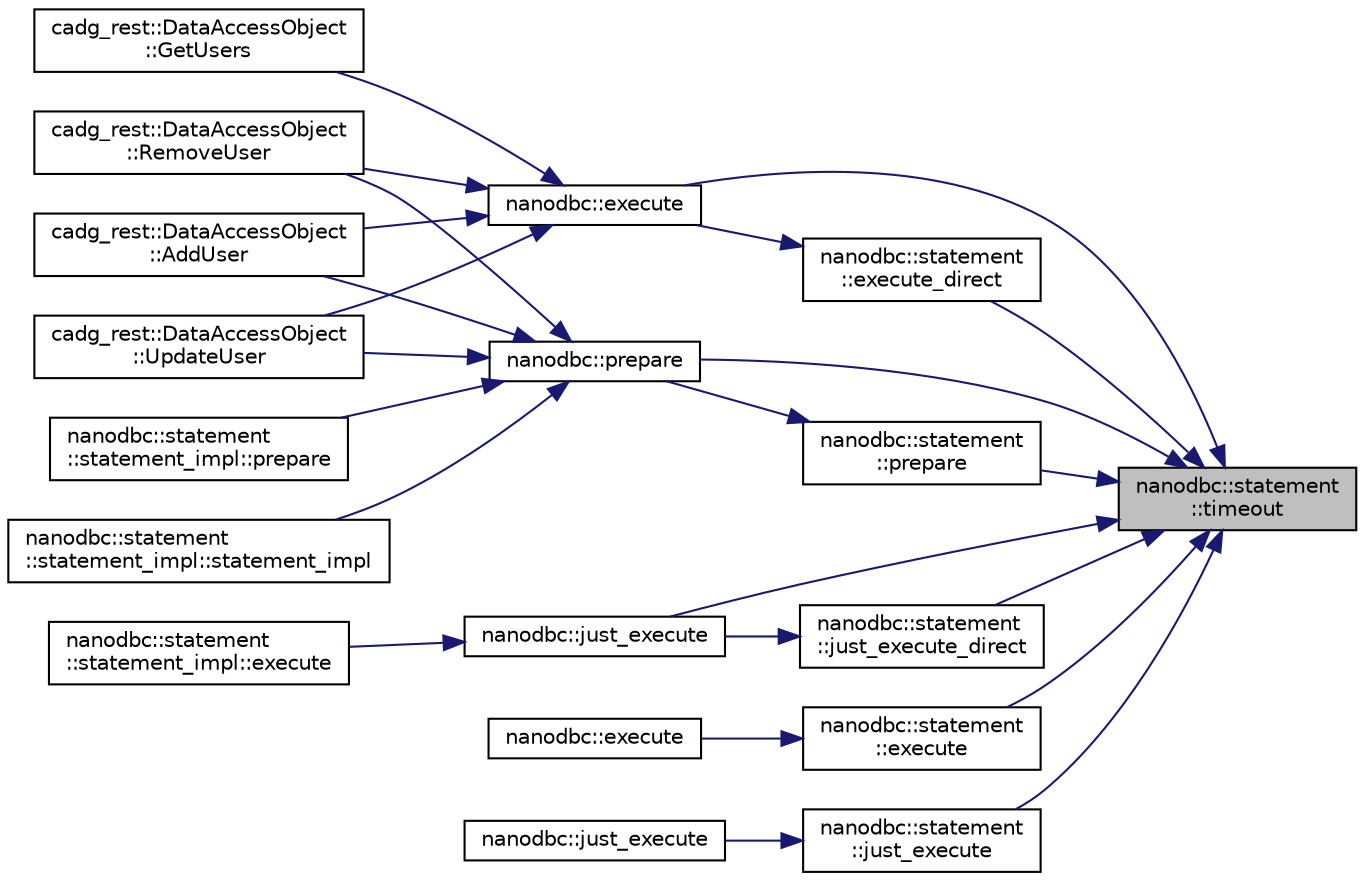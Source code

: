 digraph "nanodbc::statement::timeout"
{
 // LATEX_PDF_SIZE
  edge [fontname="Helvetica",fontsize="10",labelfontname="Helvetica",labelfontsize="10"];
  node [fontname="Helvetica",fontsize="10",shape=record];
  rankdir="RL";
  Node109 [label="nanodbc::statement\l::timeout",height=0.2,width=0.4,color="black", fillcolor="grey75", style="filled", fontcolor="black",tooltip="Sets the number in seconds before query timeout. Default is 0 indicating no timeout."];
  Node109 -> Node110 [dir="back",color="midnightblue",fontsize="10",style="solid",fontname="Helvetica"];
  Node110 [label="nanodbc::execute",height=0.2,width=0.4,color="black", fillcolor="white", style="filled",URL="$group__mainf.html#ga5cbac617a3964611bd16a2fc6f991b83",tooltip="Immediately opens, prepares, and executes the given query directly on the given connection."];
  Node110 -> Node111 [dir="back",color="midnightblue",fontsize="10",style="solid",fontname="Helvetica"];
  Node111 [label="cadg_rest::DataAccessObject\l::GetUsers",height=0.2,width=0.4,color="black", fillcolor="white", style="filled",URL="$classcadg__rest_1_1_data_access_object.html#a52d1c1333fc65e6a3a6276d044296ca0",tooltip="Returns all users."];
  Node110 -> Node112 [dir="back",color="midnightblue",fontsize="10",style="solid",fontname="Helvetica"];
  Node112 [label="cadg_rest::DataAccessObject\l::RemoveUser",height=0.2,width=0.4,color="black", fillcolor="white", style="filled",URL="$classcadg__rest_1_1_data_access_object.html#a049df84fde79be3547fe363be40850e4",tooltip="Removes a user by the provided id."];
  Node110 -> Node113 [dir="back",color="midnightblue",fontsize="10",style="solid",fontname="Helvetica"];
  Node113 [label="cadg_rest::DataAccessObject\l::AddUser",height=0.2,width=0.4,color="black", fillcolor="white", style="filled",URL="$classcadg__rest_1_1_data_access_object.html#a6d80c563e1cd526791fa69f32cd1d896",tooltip="Adds a new user."];
  Node110 -> Node114 [dir="back",color="midnightblue",fontsize="10",style="solid",fontname="Helvetica"];
  Node114 [label="cadg_rest::DataAccessObject\l::UpdateUser",height=0.2,width=0.4,color="black", fillcolor="white", style="filled",URL="$classcadg__rest_1_1_data_access_object.html#af9a88b06de9cd2c7042c91be83e00872",tooltip="Updates a user."];
  Node109 -> Node115 [dir="back",color="midnightblue",fontsize="10",style="solid",fontname="Helvetica"];
  Node115 [label="nanodbc::just_execute",height=0.2,width=0.4,color="black", fillcolor="white", style="filled",URL="$group__mainf.html#gaee1775943fa1c5906cda9341851633c1",tooltip="Opens, prepares, and executes query directly without creating result object."];
  Node115 -> Node116 [dir="back",color="midnightblue",fontsize="10",style="solid",fontname="Helvetica"];
  Node116 [label="nanodbc::statement\l::statement_impl::execute",height=0.2,width=0.4,color="black", fillcolor="white", style="filled",URL="$classnanodbc_1_1statement_1_1statement__impl.html#ac0a71bdfc730c230ed63844063617297",tooltip=" "];
  Node109 -> Node117 [dir="back",color="midnightblue",fontsize="10",style="solid",fontname="Helvetica"];
  Node117 [label="nanodbc::prepare",height=0.2,width=0.4,color="black", fillcolor="white", style="filled",URL="$group__mainf.html#ga961a75629487f22ebc87d114c5699bc2",tooltip="Prepares the given statement to execute on it associated connection."];
  Node117 -> Node118 [dir="back",color="midnightblue",fontsize="10",style="solid",fontname="Helvetica"];
  Node118 [label="nanodbc::statement\l::statement_impl::statement_impl",height=0.2,width=0.4,color="black", fillcolor="white", style="filled",URL="$classnanodbc_1_1statement_1_1statement__impl.html#aeb976ed1c29dc5325bd00034033e0967",tooltip=" "];
  Node117 -> Node119 [dir="back",color="midnightblue",fontsize="10",style="solid",fontname="Helvetica"];
  Node119 [label="nanodbc::statement\l::statement_impl::prepare",height=0.2,width=0.4,color="black", fillcolor="white", style="filled",URL="$classnanodbc_1_1statement_1_1statement__impl.html#a7d93dd08169247d9c2462686b79dccd7",tooltip=" "];
  Node117 -> Node112 [dir="back",color="midnightblue",fontsize="10",style="solid",fontname="Helvetica"];
  Node117 -> Node113 [dir="back",color="midnightblue",fontsize="10",style="solid",fontname="Helvetica"];
  Node117 -> Node114 [dir="back",color="midnightblue",fontsize="10",style="solid",fontname="Helvetica"];
  Node109 -> Node120 [dir="back",color="midnightblue",fontsize="10",style="solid",fontname="Helvetica"];
  Node120 [label="nanodbc::statement\l::prepare",height=0.2,width=0.4,color="black", fillcolor="white", style="filled",URL="$classnanodbc_1_1statement.html#a63b56d30a303014ce8f80df5e5b67dca",tooltip="Opens and prepares the given statement to execute on the given connection."];
  Node120 -> Node117 [dir="back",color="midnightblue",fontsize="10",style="solid",fontname="Helvetica"];
  Node109 -> Node121 [dir="back",color="midnightblue",fontsize="10",style="solid",fontname="Helvetica"];
  Node121 [label="nanodbc::statement\l::execute_direct",height=0.2,width=0.4,color="black", fillcolor="white", style="filled",URL="$classnanodbc_1_1statement.html#af070dc29a840854e261bda5761318cf0",tooltip="Opens, prepares, and executes the given query directly on the given connection."];
  Node121 -> Node110 [dir="back",color="midnightblue",fontsize="10",style="solid",fontname="Helvetica"];
  Node109 -> Node122 [dir="back",color="midnightblue",fontsize="10",style="solid",fontname="Helvetica"];
  Node122 [label="nanodbc::statement\l::just_execute_direct",height=0.2,width=0.4,color="black", fillcolor="white", style="filled",URL="$classnanodbc_1_1statement.html#a1e18b1014feb323c346683a331df7adb",tooltip="Execute the previously prepared query now without constructing result object."];
  Node122 -> Node115 [dir="back",color="midnightblue",fontsize="10",style="solid",fontname="Helvetica"];
  Node109 -> Node123 [dir="back",color="midnightblue",fontsize="10",style="solid",fontname="Helvetica"];
  Node123 [label="nanodbc::statement\l::execute",height=0.2,width=0.4,color="black", fillcolor="white", style="filled",URL="$classnanodbc_1_1statement.html#ab30dac3e4defd5a90181202e99ee8ca5",tooltip="Execute the previously prepared query now."];
  Node123 -> Node124 [dir="back",color="midnightblue",fontsize="10",style="solid",fontname="Helvetica"];
  Node124 [label="nanodbc::execute",height=0.2,width=0.4,color="black", fillcolor="white", style="filled",URL="$group__mainf.html#gad178fcf995fa5ac42702607f35e5ba39",tooltip="Execute the previously prepared query now."];
  Node109 -> Node125 [dir="back",color="midnightblue",fontsize="10",style="solid",fontname="Helvetica"];
  Node125 [label="nanodbc::statement\l::just_execute",height=0.2,width=0.4,color="black", fillcolor="white", style="filled",URL="$classnanodbc_1_1statement.html#aef172a65f45487aaeb76c45954b42b75",tooltip="Execute the previously prepared query now without constructing result object."];
  Node125 -> Node126 [dir="back",color="midnightblue",fontsize="10",style="solid",fontname="Helvetica"];
  Node126 [label="nanodbc::just_execute",height=0.2,width=0.4,color="black", fillcolor="white", style="filled",URL="$group__mainf.html#gafa9051df00f710f9d4123dc24896d821",tooltip="Execute the previously prepared query now and without creating result object."];
}
